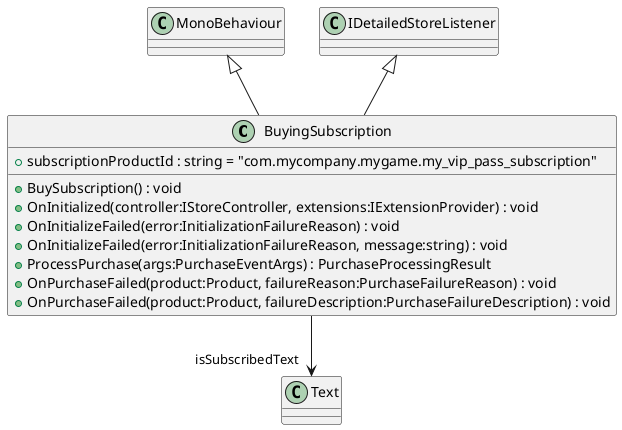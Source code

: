 @startuml
class BuyingSubscription {
    + subscriptionProductId : string = "com.mycompany.mygame.my_vip_pass_subscription"
    + BuySubscription() : void
    + OnInitialized(controller:IStoreController, extensions:IExtensionProvider) : void
    + OnInitializeFailed(error:InitializationFailureReason) : void
    + OnInitializeFailed(error:InitializationFailureReason, message:string) : void
    + ProcessPurchase(args:PurchaseEventArgs) : PurchaseProcessingResult
    + OnPurchaseFailed(product:Product, failureReason:PurchaseFailureReason) : void
    + OnPurchaseFailed(product:Product, failureDescription:PurchaseFailureDescription) : void
}
MonoBehaviour <|-- BuyingSubscription
IDetailedStoreListener <|-- BuyingSubscription
BuyingSubscription --> "isSubscribedText" Text
@enduml
